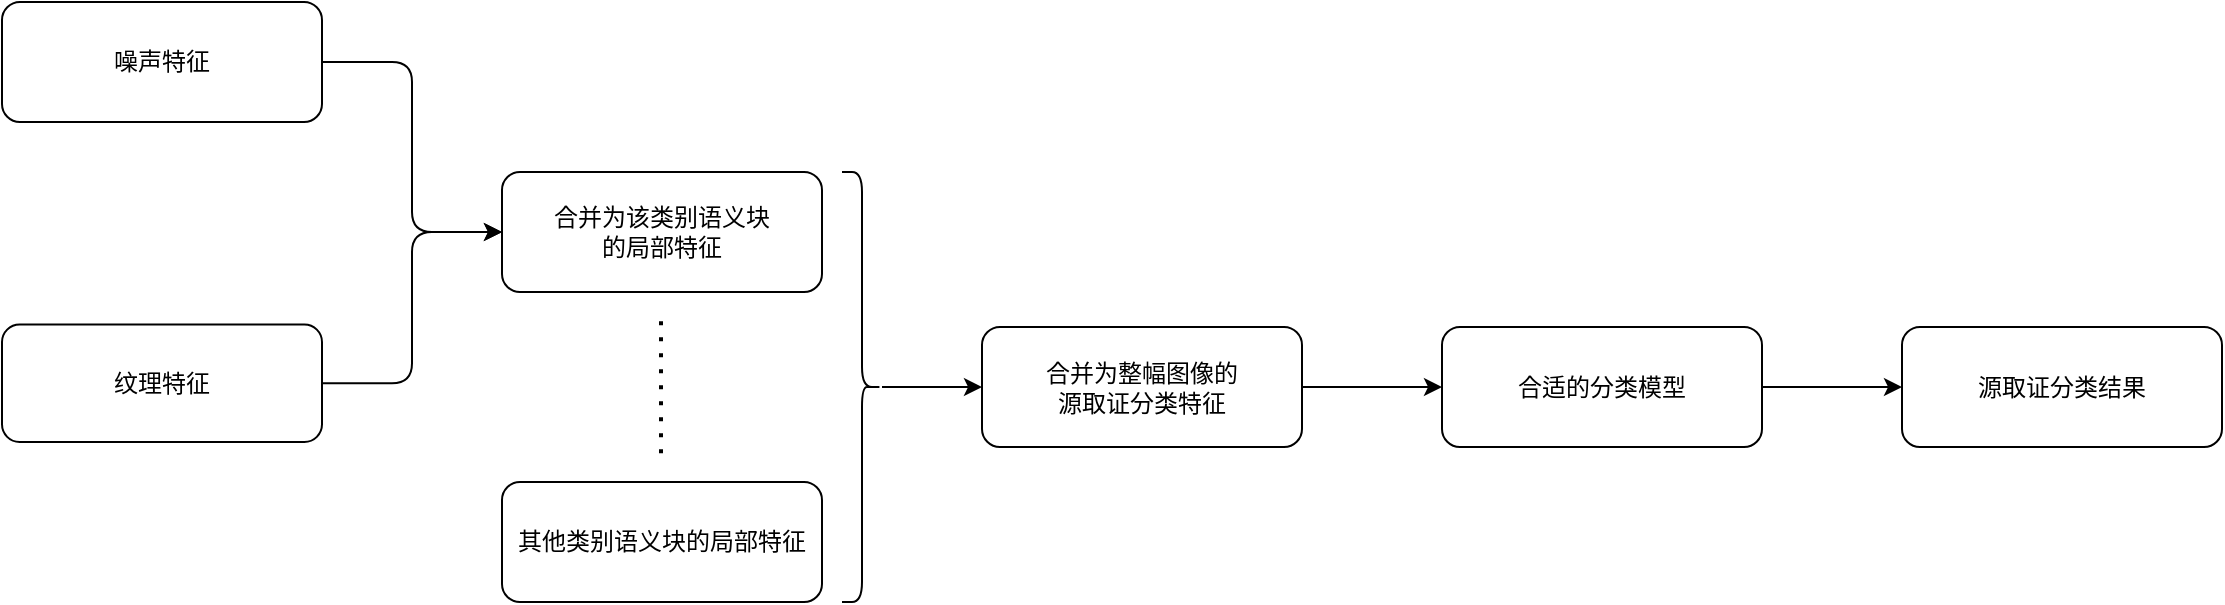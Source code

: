 <mxfile version="20.5.2" type="github">
  <diagram id="jV5QDvQBJW7ew30wXjK5" name="Page-1">
    <mxGraphModel dx="2101" dy="620" grid="1" gridSize="10" guides="1" tooltips="1" connect="1" arrows="1" fold="1" page="1" pageScale="1" pageWidth="850" pageHeight="1100" math="0" shadow="0">
      <root>
        <mxCell id="0" />
        <mxCell id="1" parent="0" />
        <mxCell id="QAnGh3zYnI3MDuK6eiix-1" value="" style="edgeStyle=orthogonalEdgeStyle;rounded=1;orthogonalLoop=1;jettySize=auto;html=1;entryX=0;entryY=0.5;entryDx=0;entryDy=0;" edge="1" parent="1" source="QAnGh3zYnI3MDuK6eiix-2" target="QAnGh3zYnI3MDuK6eiix-5">
          <mxGeometry relative="1" as="geometry" />
        </mxCell>
        <mxCell id="QAnGh3zYnI3MDuK6eiix-2" value="噪声特征" style="rounded=1;whiteSpace=wrap;html=1;" vertex="1" parent="1">
          <mxGeometry x="-100" y="620" width="160" height="60" as="geometry" />
        </mxCell>
        <mxCell id="QAnGh3zYnI3MDuK6eiix-3" style="edgeStyle=orthogonalEdgeStyle;rounded=1;orthogonalLoop=1;jettySize=auto;html=1;entryX=0;entryY=0.5;entryDx=0;entryDy=0;" edge="1" parent="1" source="QAnGh3zYnI3MDuK6eiix-4" target="QAnGh3zYnI3MDuK6eiix-5">
          <mxGeometry relative="1" as="geometry" />
        </mxCell>
        <mxCell id="QAnGh3zYnI3MDuK6eiix-4" value="纹理特征" style="rounded=1;whiteSpace=wrap;html=1;" vertex="1" parent="1">
          <mxGeometry x="-100" y="781.22" width="160" height="58.78" as="geometry" />
        </mxCell>
        <mxCell id="QAnGh3zYnI3MDuK6eiix-5" value="合并为该类别语义块&lt;br&gt;的局部特征" style="rounded=1;whiteSpace=wrap;html=1;" vertex="1" parent="1">
          <mxGeometry x="150" y="705" width="160" height="60" as="geometry" />
        </mxCell>
        <mxCell id="QAnGh3zYnI3MDuK6eiix-6" value="其他类别语义块的局部特征" style="rounded=1;whiteSpace=wrap;html=1;" vertex="1" parent="1">
          <mxGeometry x="150" y="860" width="160" height="60" as="geometry" />
        </mxCell>
        <mxCell id="QAnGh3zYnI3MDuK6eiix-7" value="" style="endArrow=none;dashed=1;html=1;dashPattern=1 3;strokeWidth=2;rounded=0;" edge="1" parent="1">
          <mxGeometry width="50" height="50" relative="1" as="geometry">
            <mxPoint x="229.5" y="845.61" as="sourcePoint" />
            <mxPoint x="229.5" y="775.61" as="targetPoint" />
          </mxGeometry>
        </mxCell>
        <mxCell id="QAnGh3zYnI3MDuK6eiix-10" value="" style="edgeStyle=orthogonalEdgeStyle;rounded=0;orthogonalLoop=1;jettySize=auto;html=1;" edge="1" parent="1" source="QAnGh3zYnI3MDuK6eiix-8" target="QAnGh3zYnI3MDuK6eiix-9">
          <mxGeometry relative="1" as="geometry" />
        </mxCell>
        <mxCell id="QAnGh3zYnI3MDuK6eiix-8" value="" style="shape=curlyBracket;whiteSpace=wrap;html=1;rounded=1;flipH=1;labelPosition=right;verticalLabelPosition=middle;align=left;verticalAlign=middle;" vertex="1" parent="1">
          <mxGeometry x="320" y="705" width="20" height="215" as="geometry" />
        </mxCell>
        <mxCell id="QAnGh3zYnI3MDuK6eiix-12" value="" style="edgeStyle=orthogonalEdgeStyle;rounded=1;orthogonalLoop=1;jettySize=auto;html=1;" edge="1" parent="1" source="QAnGh3zYnI3MDuK6eiix-9" target="QAnGh3zYnI3MDuK6eiix-11">
          <mxGeometry relative="1" as="geometry" />
        </mxCell>
        <mxCell id="QAnGh3zYnI3MDuK6eiix-9" value="合并为整幅图像的&lt;br&gt;源取证分类特征" style="rounded=1;whiteSpace=wrap;html=1;" vertex="1" parent="1">
          <mxGeometry x="390" y="782.5" width="160" height="60" as="geometry" />
        </mxCell>
        <mxCell id="QAnGh3zYnI3MDuK6eiix-14" value="" style="edgeStyle=orthogonalEdgeStyle;rounded=1;orthogonalLoop=1;jettySize=auto;html=1;" edge="1" parent="1" source="QAnGh3zYnI3MDuK6eiix-11" target="QAnGh3zYnI3MDuK6eiix-13">
          <mxGeometry relative="1" as="geometry" />
        </mxCell>
        <mxCell id="QAnGh3zYnI3MDuK6eiix-11" value="合适的分类模型" style="rounded=1;whiteSpace=wrap;html=1;" vertex="1" parent="1">
          <mxGeometry x="620" y="782.5" width="160" height="60" as="geometry" />
        </mxCell>
        <mxCell id="QAnGh3zYnI3MDuK6eiix-13" value="源取证分类结果" style="rounded=1;whiteSpace=wrap;html=1;" vertex="1" parent="1">
          <mxGeometry x="850" y="782.5" width="160" height="60" as="geometry" />
        </mxCell>
      </root>
    </mxGraphModel>
  </diagram>
</mxfile>

